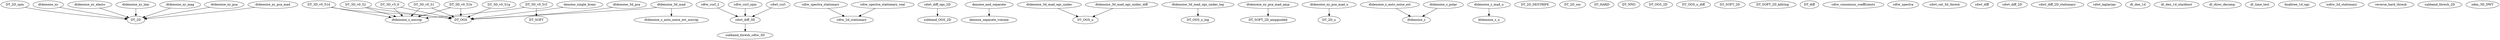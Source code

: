 /* Created by mdot for Matlab */
digraph m2html {
  DT_2D_spin -> DT_2D;
  DT_3D_v0_51 -> DT_OGS;
  DT_3D_v0_51 -> dtdenoise_z_nocrop;
  DT_3D_v0_51b -> DT_OGS;
  DT_3D_v0_51b -> dtdenoise_z_nocrop;
  DT_3D_v0_51d -> DT_OGS;
  DT_3D_v0_51d -> dtdenoise_z_nocrop;
  DT_3D_v0_51f -> DT_SOFT;
  DT_3D_v0_51f -> dtdenoise_z_nocrop;
  DT_3D_v0_51g -> DT_OGS;
  DT_3D_v0_52 -> DT_OGS;
  DT_3D_v0_52 -> dtdenoise_z_nocrop;
  DT_3D_v5_0 -> DT_OGS;
  DT_3D_v5_0 -> dtdenoise_z_nocrop;
  cdtw_curl_2 -> cdwt_diff_3D;
  cdtw_curl_spin -> cdwt_diff_3D;
  cdtw_spectra_stationary -> cdtw_2d_stationary;
  cdtw_spectra_stationary_real -> cdtw_2d_stationary;
  cdwt_curl -> cdwt_diff_3D;
  cdwt_diff_3D -> subband_thresh_cdtw_3D;
  cdwt_diff_ogs_2D -> subband_OGS_2D;
  denoise_and_separate -> denoise_separate_volume;
  denoise_single_brain -> DT_OGS;
  dtdenoise_3d_mad -> DT_OGS;
  dtdenoise_3d_mad -> dtdenoise_z_auto_noise_est_nocrop;
  dtdenoise_3d_mad_ogs_undec -> DT_OGS_u;
  dtdenoise_3d_mad_ogs_undec_diff -> DT_OGS_u;
  dtdenoise_3d_mad_ogs_undec_log -> DT_OGS_u_log;
  dtdenoise_3d_pca -> DT_OGS;
  dtdenoise_xy -> DT_2D;
  dtdenoise_xy_elasto -> DT_2D;
  dtdenoise_xy_lam -> DT_2D;
  dtdenoise_xy_mag -> DT_2D;
  dtdenoise_xy_pca -> DT_2D;
  dtdenoise_xy_pca_mad -> DT_2D;
  dtdenoise_xy_pca_mad_amp -> DT_SOFT_2D_ampguided;
  dtdenoise_xy_pca_mad_u -> DT_2D_u;
  dtdenoise_z_auto_noise_est -> dtdenoise_z;
  dtdenoise_z_mad_u -> dtdenoise_z_u;
  dtdenoise_z_polar -> dtdenoise_z;

  DT_2D [URL="DT_2D.html"];
  DT_2D_DESTRIPE [URL="DT_2D_DESTRIPE.html"];
  DT_2D_snr [URL="DT_2D_snr.html"];
  DT_2D_spin [URL="DT_2D_spin.html"];
  DT_2D_u [URL="DT_2D_u.html"];
  DT_3D_v0_51 [URL="DT_3D_v0_51.html"];
  DT_3D_v0_51b [URL="DT_3D_v0_51b.html"];
  DT_3D_v0_51d [URL="DT_3D_v0_51d.html"];
  DT_3D_v0_51f [URL="DT_3D_v0_51f.html"];
  DT_3D_v0_51g [URL="DT_3D_v0_51g.html"];
  DT_3D_v0_52 [URL="DT_3D_v0_52.html"];
  DT_3D_v5_0 [URL="DT_3D_v5_0.html"];
  DT_HARD [URL="DT_HARD.html"];
  DT_NNG [URL="DT_NNG.html"];
  DT_OGS [URL="DT_OGS.html"];
  DT_OGS_2D [URL="DT_OGS_2D.html"];
  DT_OGS_u [URL="DT_OGS_u.html"];
  DT_OGS_u_diff [URL="DT_OGS_u_diff.html"];
  DT_OGS_u_log [URL="DT_OGS_u_log.html"];
  DT_SOFT [URL="DT_SOFT.html"];
  DT_SOFT_2D [URL="DT_SOFT_2D.html"];
  DT_SOFT_2D_ampguided [URL="DT_SOFT_2D_ampguided.html"];
  DT_SOFT_2D_killring [URL="DT_SOFT_2D_killring.html"];
  DT_diff [URL="DT_diff.html"];
  cdtw_2d_stationary [URL="cdtw_2d_stationary.html"];
  cdtw_consensus_coefficients [URL="cdtw_consensus_coefficients.html"];
  cdtw_curl_2 [URL="cdtw_curl_2.html"];
  cdtw_curl_spin [URL="cdtw_curl_spin.html"];
  cdtw_spectra [URL="cdtw_spectra.html"];
  cdtw_spectra_stationary [URL="cdtw_spectra_stationary.html"];
  cdtw_spectra_stationary_real [URL="cdtw_spectra_stationary_real.html"];
  cdwt_cat_3d_thresh [URL="cdwt_cat_3d_thresh.html"];
  cdwt_curl [URL="cdwt_curl.html"];
  cdwt_diff [URL="cdwt_diff.html"];
  cdwt_diff_2D [URL="cdwt_diff_2D.html"];
  cdwt_diff_2D_stationary [URL="cdwt_diff_2D_stationary.html"];
  cdwt_diff_3D [URL="cdwt_diff_3D.html"];
  cdwt_diff_ogs_2D [URL="cdwt_diff_ogs_2D.html"];
  cdwt_laplacian [URL="cdwt_laplacian.html"];
  denoise_and_separate [URL="denoise_and_separate.html"];
  denoise_separate_volume [URL="denoise_separate_volume.html"];
  denoise_single_brain [URL="denoise_single_brain.html"];
  dt_den_1d [URL="dt_den_1d.html"];
  dt_den_1d_stacktest [URL="dt_den_1d_stacktest.html"];
  dt_direc_decomp [URL="dt_direc_decomp.html"];
  dt_time_test [URL="dt_time_test.html"];
  dtdenoise_3d_mad [URL="dtdenoise_3d_mad.html"];
  dtdenoise_3d_mad_ogs_undec [URL="dtdenoise_3d_mad_ogs_undec.html"];
  dtdenoise_3d_mad_ogs_undec_diff [URL="dtdenoise_3d_mad_ogs_undec_diff.html"];
  dtdenoise_3d_mad_ogs_undec_log [URL="dtdenoise_3d_mad_ogs_undec_log.html"];
  dtdenoise_3d_pca [URL="dtdenoise_3d_pca.html"];
  dtdenoise_xy [URL="dtdenoise_xy.html"];
  dtdenoise_xy_elasto [URL="dtdenoise_xy_elasto.html"];
  dtdenoise_xy_lam [URL="dtdenoise_xy_lam.html"];
  dtdenoise_xy_mag [URL="dtdenoise_xy_mag.html"];
  dtdenoise_xy_pca [URL="dtdenoise_xy_pca.html"];
  dtdenoise_xy_pca_mad [URL="dtdenoise_xy_pca_mad.html"];
  dtdenoise_xy_pca_mad_amp [URL="dtdenoise_xy_pca_mad_amp.html"];
  dtdenoise_xy_pca_mad_u [URL="dtdenoise_xy_pca_mad_u.html"];
  dtdenoise_z [URL="dtdenoise_z.html"];
  dtdenoise_z_auto_noise_est [URL="dtdenoise_z_auto_noise_est.html"];
  dtdenoise_z_auto_noise_est_nocrop [URL="dtdenoise_z_auto_noise_est_nocrop.html"];
  dtdenoise_z_mad_u [URL="dtdenoise_z_mad_u.html"];
  dtdenoise_z_nocrop [URL="dtdenoise_z_nocrop.html"];
  dtdenoise_z_polar [URL="dtdenoise_z_polar.html"];
  dtdenoise_z_u [URL="dtdenoise_z_u.html"];
  dualtree_1d_ogs [URL="dualtree_1d_ogs.html"];
  icdtw_2d_stationary [URL="icdtw_2d_stationary.html"];
  reverse_hard_thresh [URL="reverse_hard_thresh.html"];
  subband_OGS_2D [URL="subband_OGS_2D.html"];
  subband_thresh_2D [URL="subband_thresh_2D.html"];
  subband_thresh_cdtw_3D [URL="subband_thresh_cdtw_3D.html"];
  zden_3D_DWT [URL="zden_3D_DWT.html"];
}